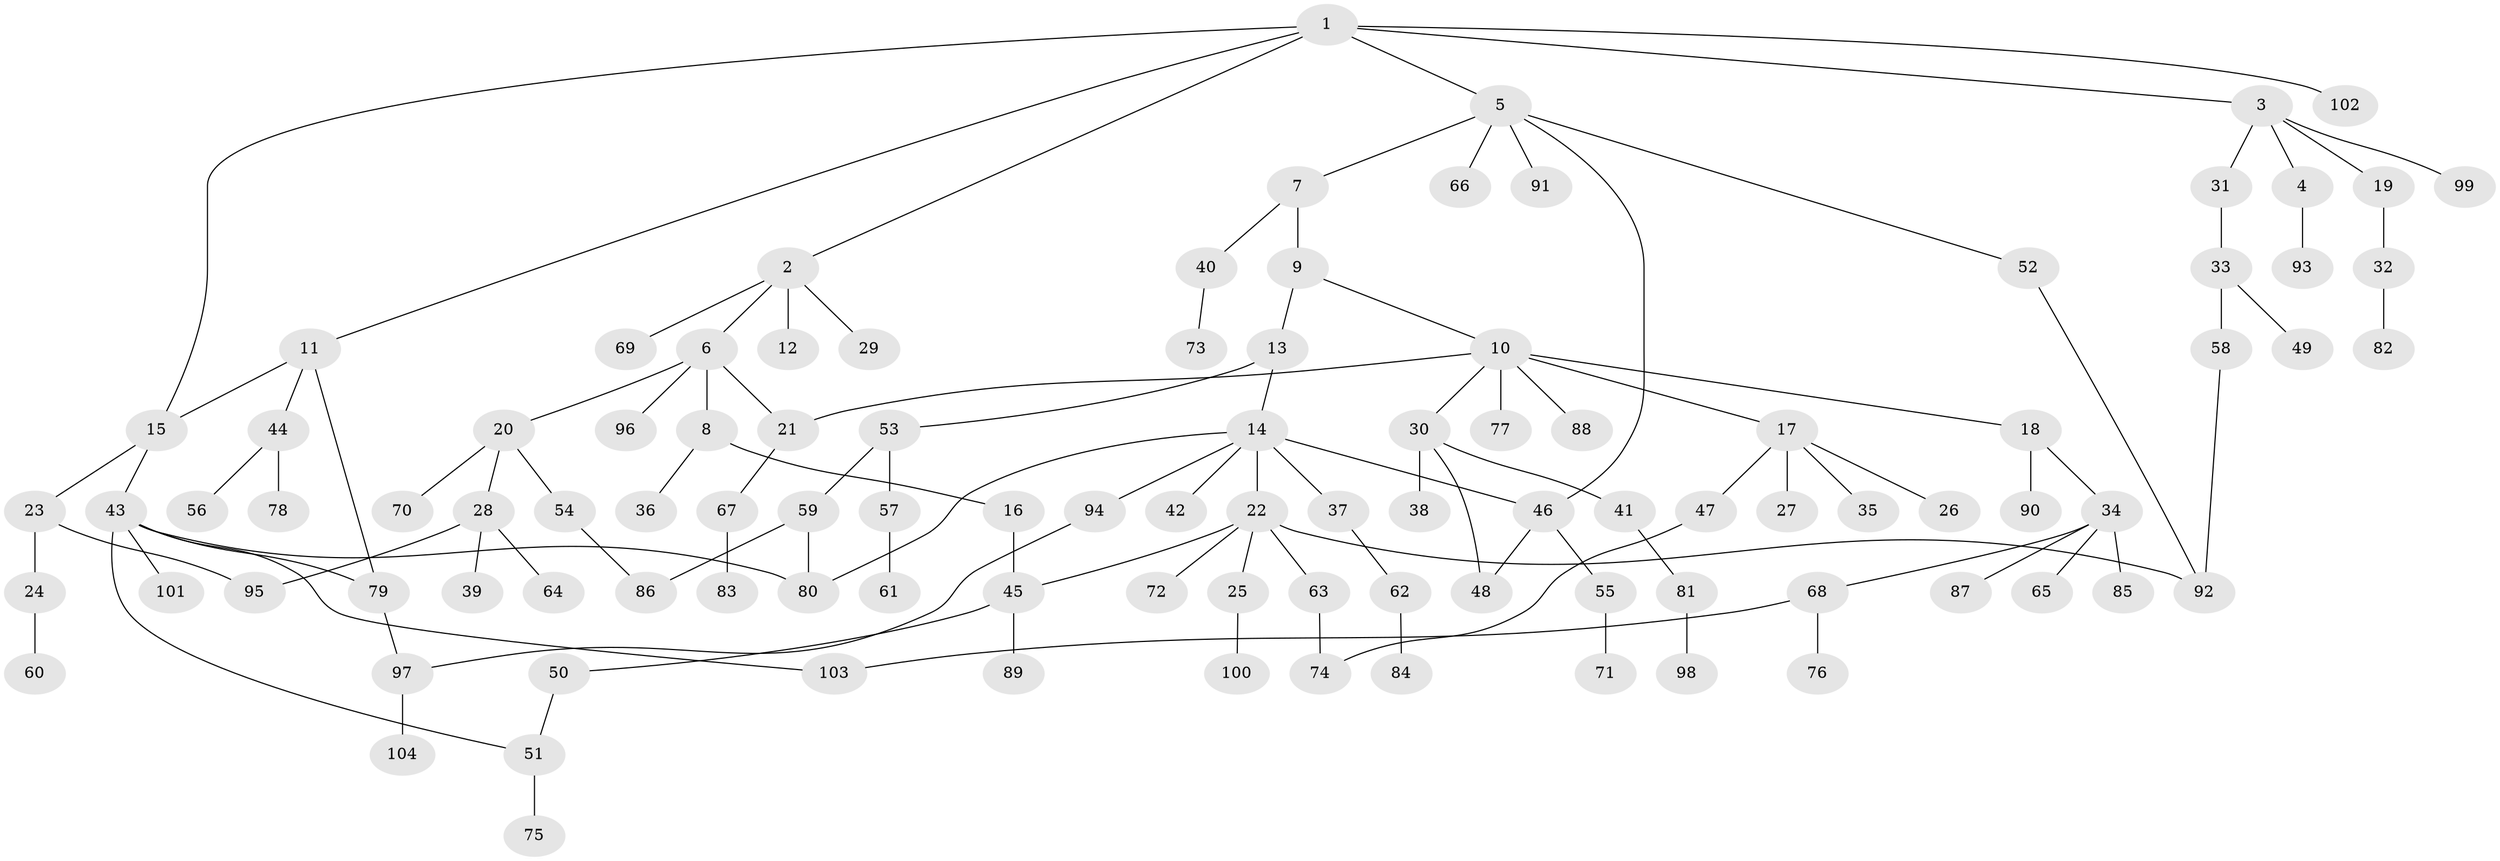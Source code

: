 // coarse degree distribution, {6: 0.028985507246376812, 4: 0.10144927536231885, 1: 0.4492753623188406, 3: 0.10144927536231885, 8: 0.014492753623188406, 5: 0.043478260869565216, 9: 0.014492753623188406, 2: 0.21739130434782608, 7: 0.028985507246376812}
// Generated by graph-tools (version 1.1) at 2025/51/02/27/25 19:51:37]
// undirected, 104 vertices, 119 edges
graph export_dot {
graph [start="1"]
  node [color=gray90,style=filled];
  1;
  2;
  3;
  4;
  5;
  6;
  7;
  8;
  9;
  10;
  11;
  12;
  13;
  14;
  15;
  16;
  17;
  18;
  19;
  20;
  21;
  22;
  23;
  24;
  25;
  26;
  27;
  28;
  29;
  30;
  31;
  32;
  33;
  34;
  35;
  36;
  37;
  38;
  39;
  40;
  41;
  42;
  43;
  44;
  45;
  46;
  47;
  48;
  49;
  50;
  51;
  52;
  53;
  54;
  55;
  56;
  57;
  58;
  59;
  60;
  61;
  62;
  63;
  64;
  65;
  66;
  67;
  68;
  69;
  70;
  71;
  72;
  73;
  74;
  75;
  76;
  77;
  78;
  79;
  80;
  81;
  82;
  83;
  84;
  85;
  86;
  87;
  88;
  89;
  90;
  91;
  92;
  93;
  94;
  95;
  96;
  97;
  98;
  99;
  100;
  101;
  102;
  103;
  104;
  1 -- 2;
  1 -- 3;
  1 -- 5;
  1 -- 11;
  1 -- 102;
  1 -- 15;
  2 -- 6;
  2 -- 12;
  2 -- 29;
  2 -- 69;
  3 -- 4;
  3 -- 19;
  3 -- 31;
  3 -- 99;
  4 -- 93;
  5 -- 7;
  5 -- 52;
  5 -- 66;
  5 -- 91;
  5 -- 46;
  6 -- 8;
  6 -- 20;
  6 -- 96;
  6 -- 21;
  7 -- 9;
  7 -- 40;
  8 -- 16;
  8 -- 36;
  9 -- 10;
  9 -- 13;
  10 -- 17;
  10 -- 18;
  10 -- 21;
  10 -- 30;
  10 -- 77;
  10 -- 88;
  11 -- 15;
  11 -- 44;
  11 -- 79;
  13 -- 14;
  13 -- 53;
  14 -- 22;
  14 -- 37;
  14 -- 42;
  14 -- 46;
  14 -- 94;
  14 -- 80;
  15 -- 23;
  15 -- 43;
  16 -- 45;
  17 -- 26;
  17 -- 27;
  17 -- 35;
  17 -- 47;
  18 -- 34;
  18 -- 90;
  19 -- 32;
  20 -- 28;
  20 -- 54;
  20 -- 70;
  21 -- 67;
  22 -- 25;
  22 -- 45;
  22 -- 63;
  22 -- 72;
  22 -- 92;
  23 -- 24;
  23 -- 95;
  24 -- 60;
  25 -- 100;
  28 -- 39;
  28 -- 64;
  28 -- 95;
  30 -- 38;
  30 -- 41;
  30 -- 48;
  31 -- 33;
  32 -- 82;
  33 -- 49;
  33 -- 58;
  34 -- 65;
  34 -- 68;
  34 -- 85;
  34 -- 87;
  37 -- 62;
  40 -- 73;
  41 -- 81;
  43 -- 79;
  43 -- 101;
  43 -- 51;
  43 -- 80;
  43 -- 103;
  44 -- 56;
  44 -- 78;
  45 -- 50;
  45 -- 89;
  46 -- 48;
  46 -- 55;
  47 -- 74;
  50 -- 51;
  51 -- 75;
  52 -- 92;
  53 -- 57;
  53 -- 59;
  54 -- 86;
  55 -- 71;
  57 -- 61;
  58 -- 92;
  59 -- 80;
  59 -- 86;
  62 -- 84;
  63 -- 74;
  67 -- 83;
  68 -- 76;
  68 -- 103;
  79 -- 97;
  81 -- 98;
  94 -- 97;
  97 -- 104;
}
